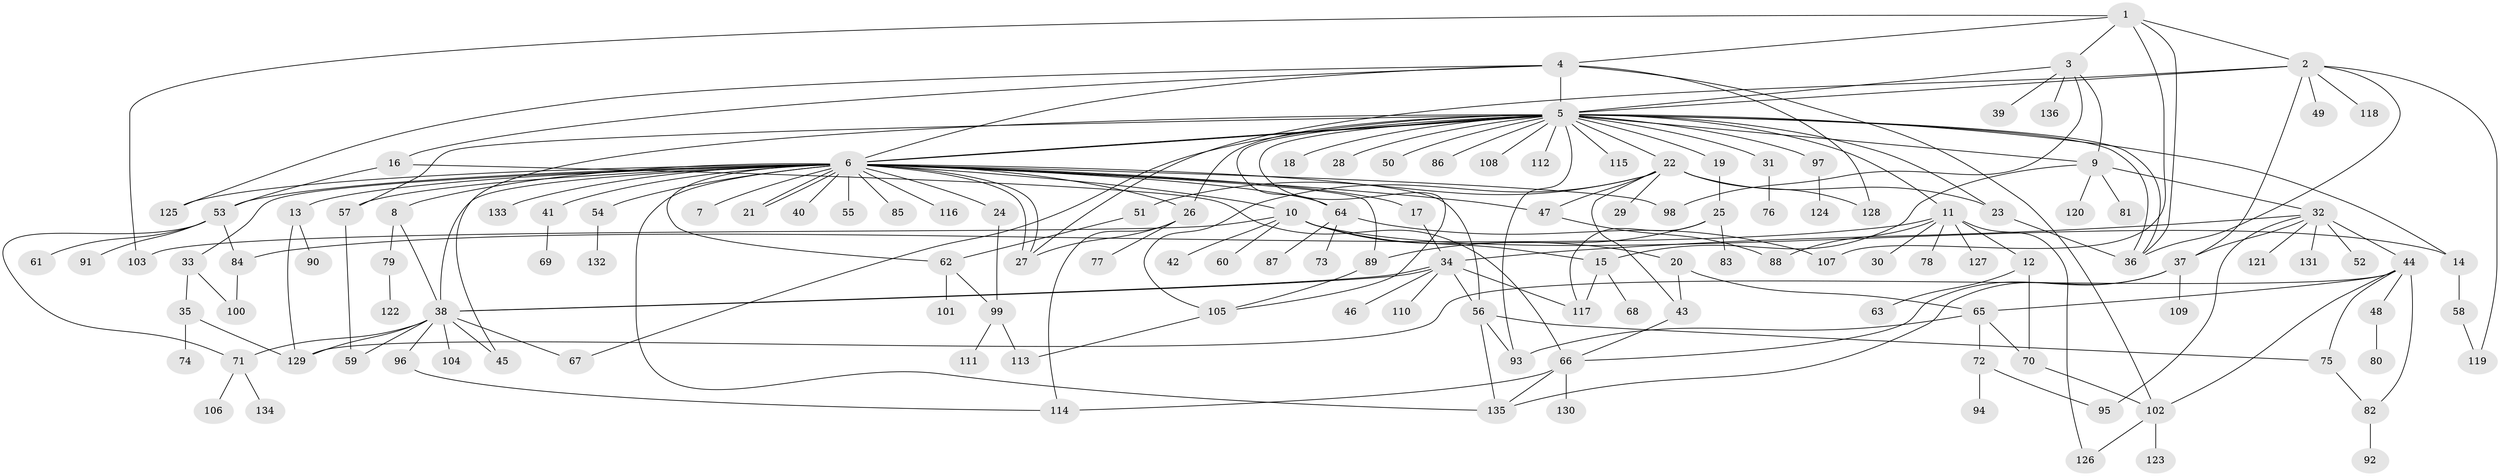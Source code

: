 // coarse degree distribution, {25: 0.012345679012345678, 1: 0.6666666666666666, 7: 0.024691358024691357, 2: 0.09876543209876543, 4: 0.037037037037037035, 3: 0.04938271604938271, 5: 0.04938271604938271, 24: 0.012345679012345678, 8: 0.012345679012345678, 14: 0.024691358024691357, 11: 0.012345679012345678}
// Generated by graph-tools (version 1.1) at 2025/52/03/04/25 21:52:02]
// undirected, 136 vertices, 204 edges
graph export_dot {
graph [start="1"]
  node [color=gray90,style=filled];
  1;
  2;
  3;
  4;
  5;
  6;
  7;
  8;
  9;
  10;
  11;
  12;
  13;
  14;
  15;
  16;
  17;
  18;
  19;
  20;
  21;
  22;
  23;
  24;
  25;
  26;
  27;
  28;
  29;
  30;
  31;
  32;
  33;
  34;
  35;
  36;
  37;
  38;
  39;
  40;
  41;
  42;
  43;
  44;
  45;
  46;
  47;
  48;
  49;
  50;
  51;
  52;
  53;
  54;
  55;
  56;
  57;
  58;
  59;
  60;
  61;
  62;
  63;
  64;
  65;
  66;
  67;
  68;
  69;
  70;
  71;
  72;
  73;
  74;
  75;
  76;
  77;
  78;
  79;
  80;
  81;
  82;
  83;
  84;
  85;
  86;
  87;
  88;
  89;
  90;
  91;
  92;
  93;
  94;
  95;
  96;
  97;
  98;
  99;
  100;
  101;
  102;
  103;
  104;
  105;
  106;
  107;
  108;
  109;
  110;
  111;
  112;
  113;
  114;
  115;
  116;
  117;
  118;
  119;
  120;
  121;
  122;
  123;
  124;
  125;
  126;
  127;
  128;
  129;
  130;
  131;
  132;
  133;
  134;
  135;
  136;
  1 -- 2;
  1 -- 3;
  1 -- 4;
  1 -- 36;
  1 -- 103;
  1 -- 107;
  2 -- 5;
  2 -- 27;
  2 -- 36;
  2 -- 37;
  2 -- 49;
  2 -- 118;
  2 -- 119;
  3 -- 5;
  3 -- 9;
  3 -- 39;
  3 -- 98;
  3 -- 136;
  4 -- 5;
  4 -- 6;
  4 -- 16;
  4 -- 102;
  4 -- 125;
  4 -- 128;
  5 -- 6;
  5 -- 6;
  5 -- 9;
  5 -- 11;
  5 -- 14;
  5 -- 18;
  5 -- 19;
  5 -- 22;
  5 -- 23;
  5 -- 26;
  5 -- 28;
  5 -- 31;
  5 -- 36;
  5 -- 36;
  5 -- 45;
  5 -- 50;
  5 -- 57;
  5 -- 64;
  5 -- 67;
  5 -- 86;
  5 -- 93;
  5 -- 97;
  5 -- 105;
  5 -- 108;
  5 -- 112;
  5 -- 115;
  6 -- 7;
  6 -- 8;
  6 -- 10;
  6 -- 13;
  6 -- 17;
  6 -- 21;
  6 -- 21;
  6 -- 24;
  6 -- 26;
  6 -- 27;
  6 -- 27;
  6 -- 33;
  6 -- 38;
  6 -- 40;
  6 -- 41;
  6 -- 47;
  6 -- 53;
  6 -- 54;
  6 -- 55;
  6 -- 56;
  6 -- 57;
  6 -- 62;
  6 -- 64;
  6 -- 85;
  6 -- 89;
  6 -- 98;
  6 -- 116;
  6 -- 125;
  6 -- 133;
  6 -- 135;
  8 -- 38;
  8 -- 79;
  9 -- 15;
  9 -- 32;
  9 -- 81;
  9 -- 120;
  10 -- 14;
  10 -- 15;
  10 -- 20;
  10 -- 42;
  10 -- 60;
  10 -- 103;
  11 -- 12;
  11 -- 30;
  11 -- 78;
  11 -- 84;
  11 -- 88;
  11 -- 126;
  11 -- 127;
  12 -- 63;
  12 -- 70;
  13 -- 90;
  13 -- 129;
  14 -- 58;
  15 -- 68;
  15 -- 117;
  16 -- 53;
  16 -- 66;
  17 -- 34;
  19 -- 25;
  20 -- 43;
  20 -- 65;
  22 -- 23;
  22 -- 29;
  22 -- 43;
  22 -- 47;
  22 -- 51;
  22 -- 105;
  22 -- 128;
  23 -- 36;
  24 -- 99;
  25 -- 83;
  25 -- 89;
  25 -- 117;
  26 -- 27;
  26 -- 77;
  26 -- 114;
  31 -- 76;
  32 -- 34;
  32 -- 37;
  32 -- 44;
  32 -- 52;
  32 -- 95;
  32 -- 121;
  32 -- 131;
  33 -- 35;
  33 -- 100;
  34 -- 38;
  34 -- 38;
  34 -- 46;
  34 -- 56;
  34 -- 110;
  34 -- 117;
  35 -- 74;
  35 -- 129;
  37 -- 66;
  37 -- 109;
  37 -- 135;
  38 -- 45;
  38 -- 59;
  38 -- 67;
  38 -- 71;
  38 -- 96;
  38 -- 104;
  38 -- 129;
  41 -- 69;
  43 -- 66;
  44 -- 48;
  44 -- 65;
  44 -- 75;
  44 -- 82;
  44 -- 102;
  44 -- 129;
  47 -- 88;
  48 -- 80;
  51 -- 62;
  53 -- 61;
  53 -- 71;
  53 -- 84;
  53 -- 91;
  54 -- 132;
  56 -- 75;
  56 -- 93;
  56 -- 135;
  57 -- 59;
  58 -- 119;
  62 -- 99;
  62 -- 101;
  64 -- 73;
  64 -- 87;
  64 -- 107;
  65 -- 70;
  65 -- 72;
  65 -- 93;
  66 -- 114;
  66 -- 130;
  66 -- 135;
  70 -- 102;
  71 -- 106;
  71 -- 134;
  72 -- 94;
  72 -- 95;
  75 -- 82;
  79 -- 122;
  82 -- 92;
  84 -- 100;
  89 -- 105;
  96 -- 114;
  97 -- 124;
  99 -- 111;
  99 -- 113;
  102 -- 123;
  102 -- 126;
  105 -- 113;
}
